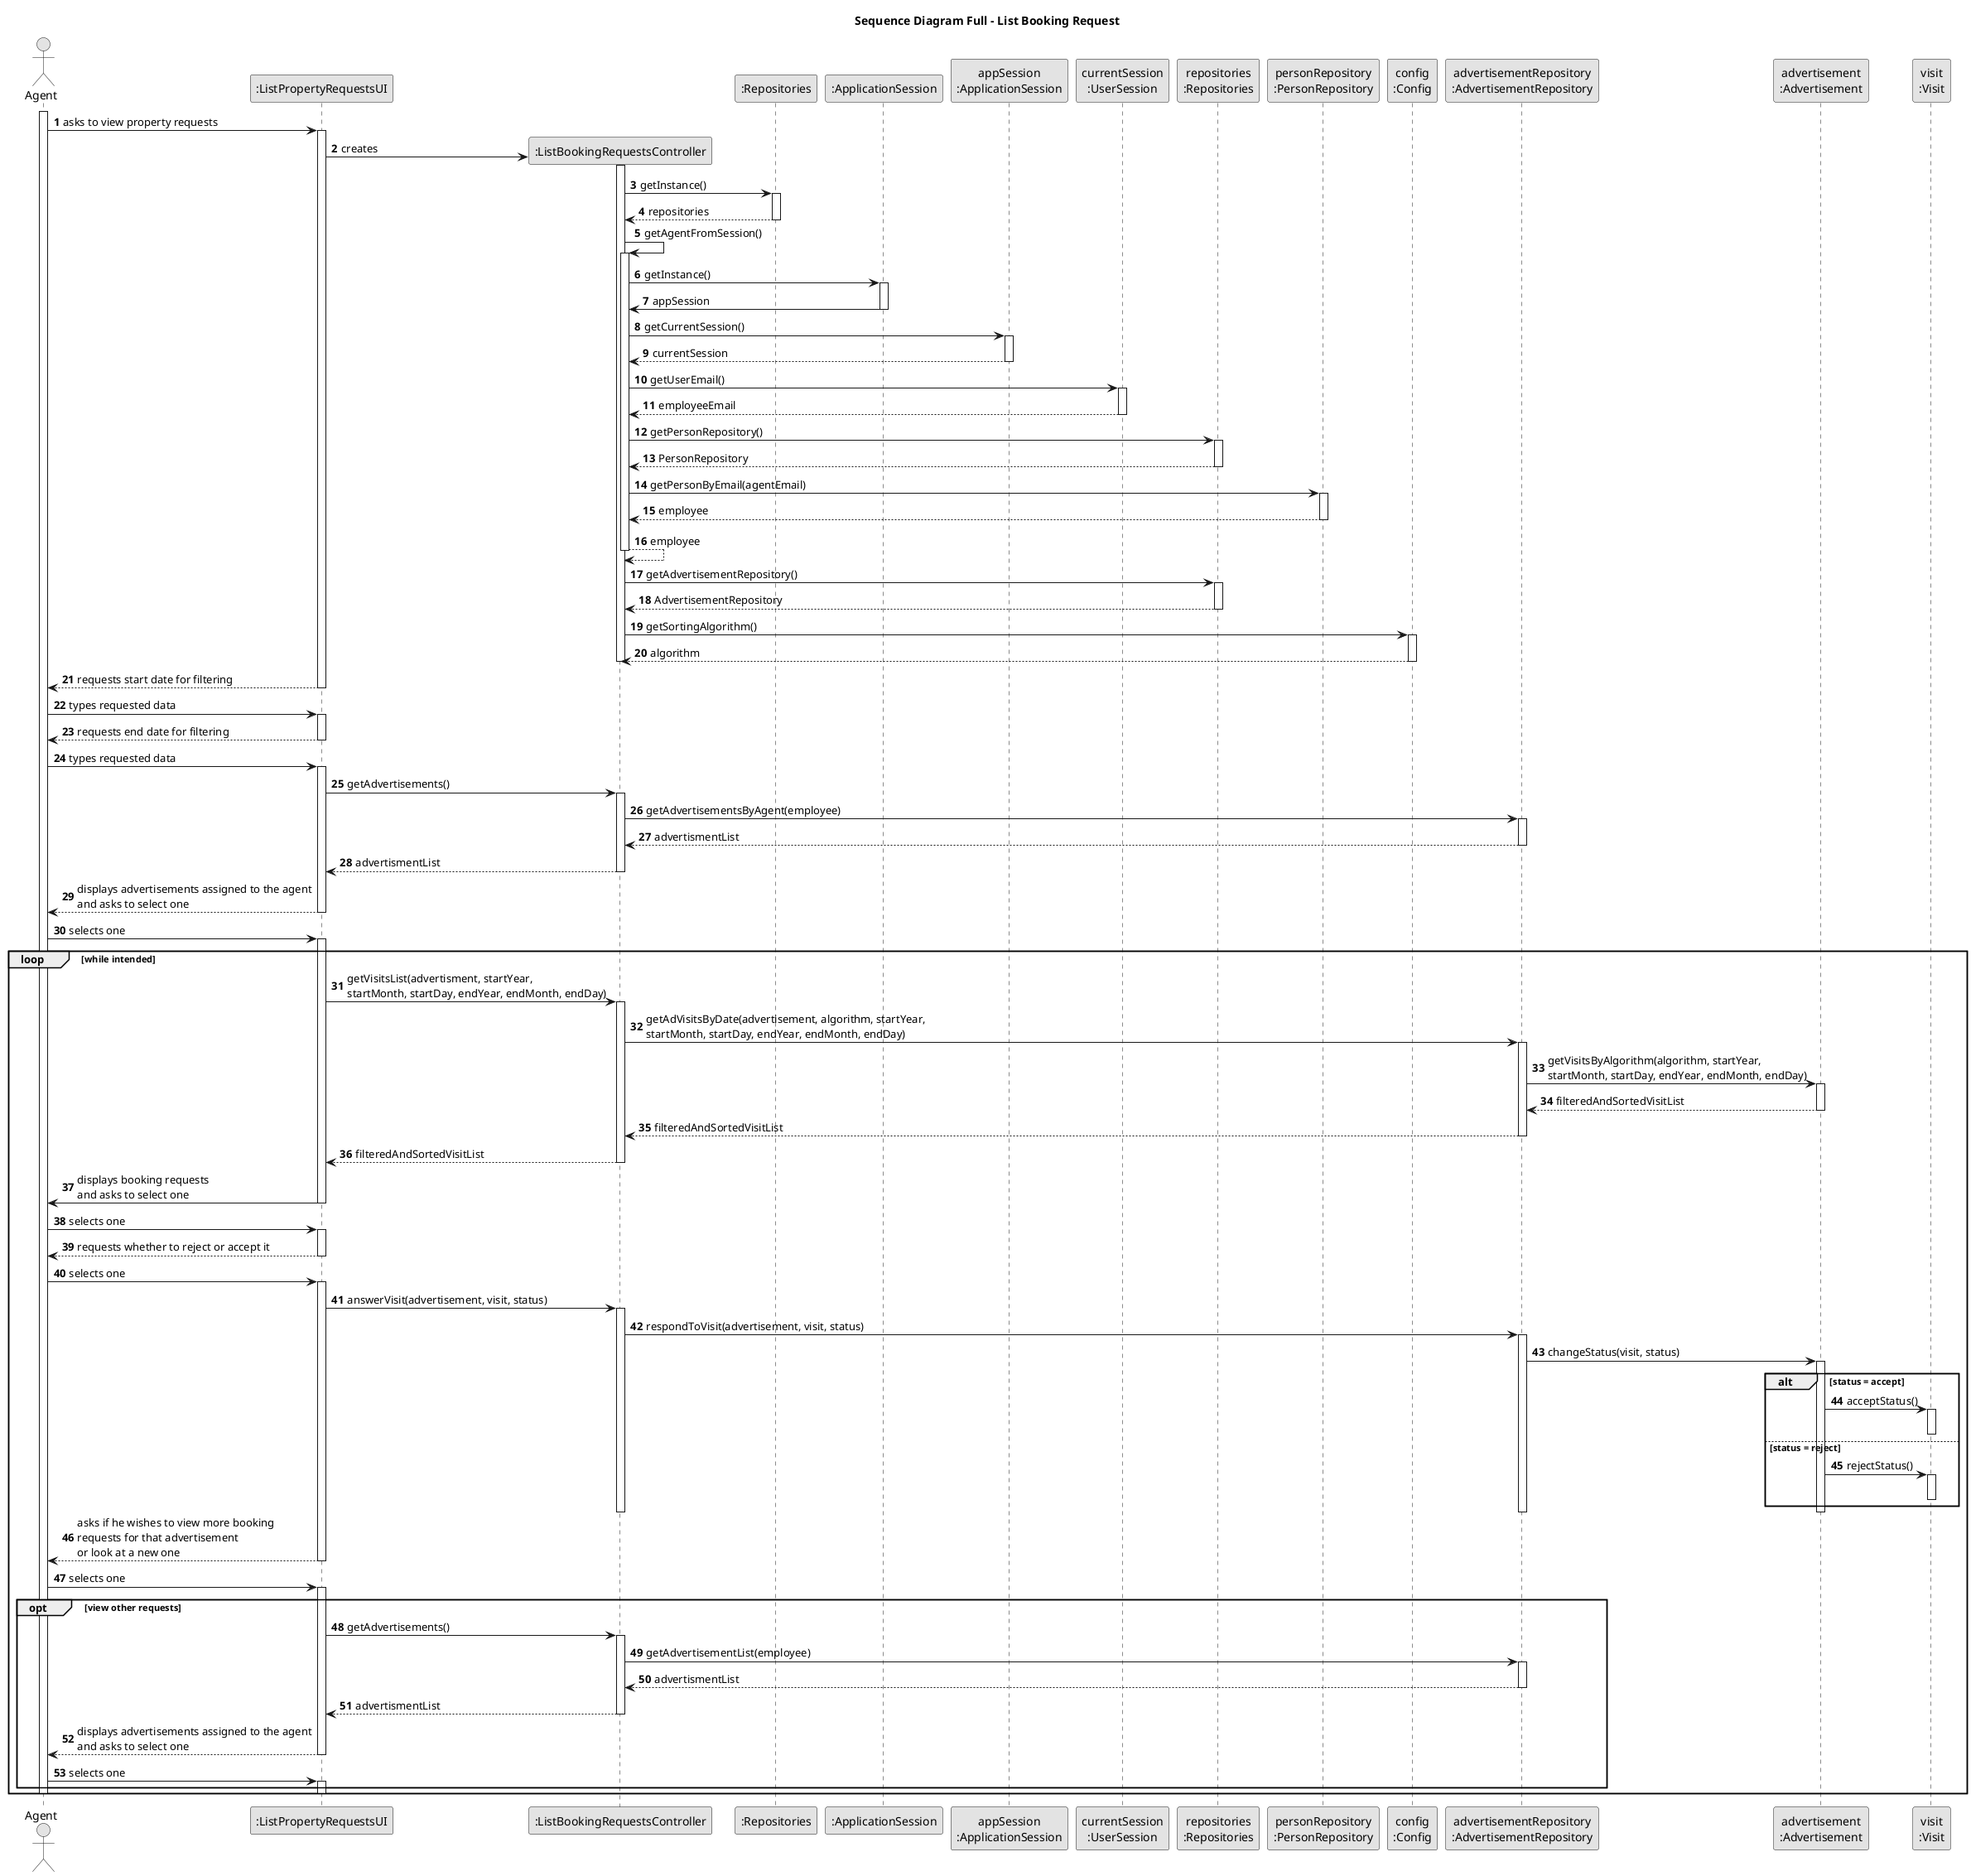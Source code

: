 @startuml Sequence Diagram Full - List Booking Request
skinparam monochrome true
skinparam packageStyle rectangle
skinparam shadowing false

title Sequence Diagram Full - List Booking Request
autonumber

'hide footbox
actor "Agent" as AG
participant ":ListPropertyRequestsUI" as UI
participant ":ListBookingRequestsController" as CTRL
participant ":Repositories" as RepositorySingleton
participant ":ApplicationSession" as _APP
participant "appSession\n:ApplicationSession" as APP
participant "currentSession\n:UserSession" as SESSAO
participant "repositories\n:Repositories" as REPO
participant "personRepository\n:PersonRepository" as PR
participant "config\n:Config" as config
participant "advertisementRepository\n:AdvertisementRepository" as AR
participant "advertisement\n:Advertisement" as Advertisement
participant "visit\n:Visit" as Visit

activate AG

    AG -> UI : asks to view property requests
    activate UI
        UI -> CTRL** : creates
        
		activate CTRL
            CTRL -> RepositorySingleton : getInstance()
            activate RepositorySingleton
                RepositorySingleton --> CTRL : repositories
            deactivate RepositorySingleton

            CTRL -> CTRL : getAgentFromSession()

                activate CTRL
                    CTRL -> _APP : getInstance()
                    activate _APP
                        _APP -> CTRL: appSession
                    deactivate _APP

                    CTRL -> APP: getCurrentSession()
                    activate APP
                        APP --> CTRL: currentSession
                    deactivate APP

                    CTRL -> SESSAO: getUserEmail()
                    activate SESSAO
                        SESSAO --> CTRL: employeeEmail
                    deactivate SESSAO

                    CTRL -> REPO : getPersonRepository()
                    activate REPO
                        REPO --> CTRL : PersonRepository
                    deactivate REPO
                    CTRL -> PR : getPersonByEmail(agentEmail)
                    activate PR
                        PR --> CTRL : employee
                    deactivate PR
                CTRL --> CTRL : employee
                deactivate CTRL

            CTRL -> REPO : getAdvertisementRepository()
            activate REPO
                REPO --> CTRL : AdvertisementRepository
            deactivate REPO

            CTRL -> config : getSortingAlgorithm()
            activate config
                config --> CTRL : algorithm
            deactivate config
            
        deactivate CTRL
    
        UI --> AG : requests start date for filtering
    deactivate UI

    AG -> UI : types requested data
    activate UI
        UI --> AG : requests end date for filtering
    deactivate UI

    AG -> UI : types requested data
    activate UI

    UI -> CTRL : getAdvertisements()
        activate CTRL
            CTRL -> AR : getAdvertisementsByAgent(employee)
            activate AR
                AR --> CTRL : advertismentList
            deactivate AR
            CTRL --> UI : advertismentList
        deactivate CTRL
    UI --> AG : displays advertisements assigned to the agent\nand asks to select one
    deactivate UI
    AG -> UI : selects one

loop while intended
    activate UI
        UI -> CTRL : getVisitsList(advertisment, startYear,\nstartMonth, startDay, endYear, endMonth, endDay)
        activate CTRL
            CTRL -> AR : getAdVisitsByDate(advertisement, algorithm, startYear,\nstartMonth, startDay, endYear, endMonth, endDay)
            activate AR
                AR -> Advertisement : getVisitsByAlgorithm(algorithm, startYear,\nstartMonth, startDay, endYear, endMonth, endDay)
                activate Advertisement
                    Advertisement --> AR : filteredAndSortedVisitList
                deactivate Advertisement
                AR --> CTRL : filteredAndSortedVisitList
            deactivate AR
            CTRL --> UI : filteredAndSortedVisitList
        deactivate CTRL
        UI -> AG : displays booking requests\nand asks to select one
    deactivate UI

    AG -> UI : selects one
    activate UI
        UI --> AG : requests whether to reject or accept it
    deactivate UI

    AG -> UI : selects one
    activate UI
        UI -> CTRL : answerVisit(advertisement, visit, status)
        activate CTRL
            CTRL -> AR : respondToVisit(advertisement, visit, status)
            activate AR
                AR -> Advertisement : changeStatus(visit, status)
                activate  Advertisement
                    alt status = accept
                        Advertisement -> Visit : acceptStatus()
                        activate Visit
                        deactivate Visit
                    else status = reject
                        Advertisement -> Visit : rejectStatus()
                        activate Visit
                        deactivate Visit
                    end
                deactivate Advertisement
            deactivate AR
        deactivate CTRL

        UI --> AG : asks if he wishes to view more booking\nrequests for that advertisement\nor look at a new one
    deactivate UI

    AG -> UI : selects one
    opt view other requests
    activate UI
    UI -> CTRL : getAdvertisements()
        activate CTRL
            CTRL -> AR : getAdvertisementList(employee)
            activate AR
                AR --> CTRL : advertismentList
            deactivate AR
            CTRL --> UI : advertismentList
        deactivate CTRL
    UI --> AG : displays advertisements assigned to the agent\nand asks to select one
    deactivate UI
    AG -> UI : selects one
    activate UI

    end
    deactivate UI

deactivate AG
end

@enduml